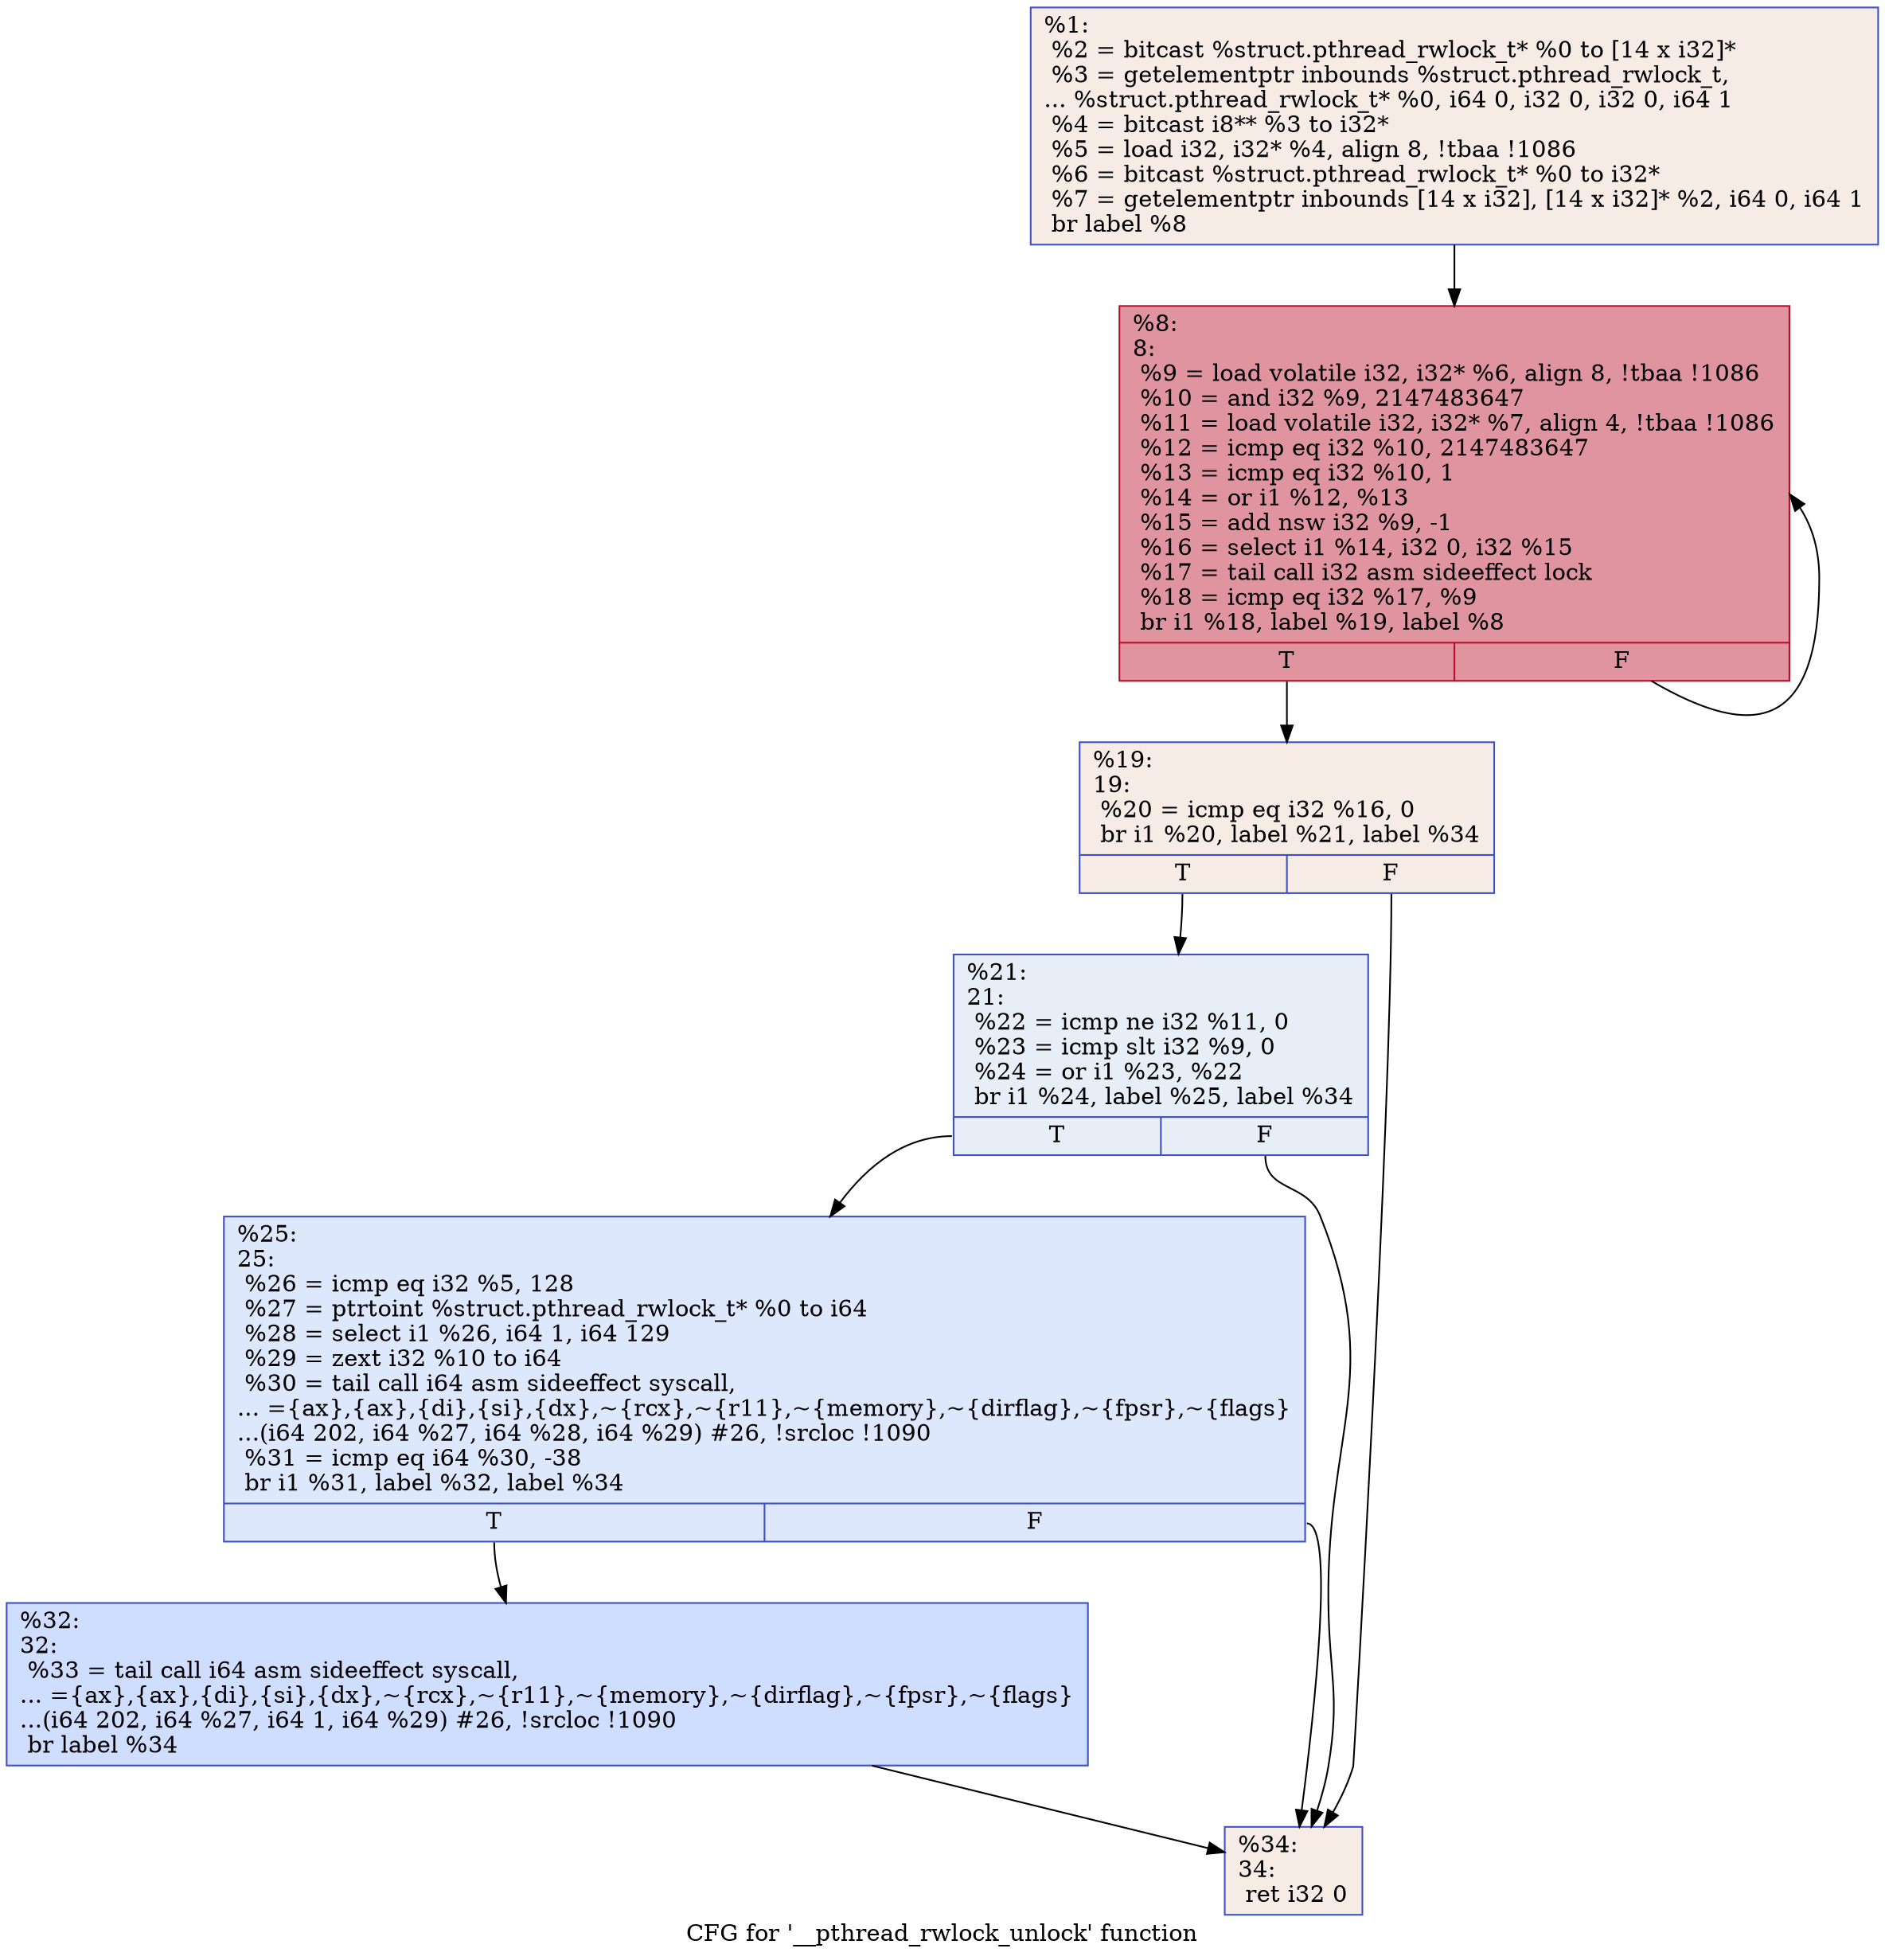 digraph "CFG for '__pthread_rwlock_unlock' function" {
	label="CFG for '__pthread_rwlock_unlock' function";

	Node0x2402280 [shape=record,color="#3d50c3ff", style=filled, fillcolor="#ecd3c570",label="{%1:\l  %2 = bitcast %struct.pthread_rwlock_t* %0 to [14 x i32]*\l  %3 = getelementptr inbounds %struct.pthread_rwlock_t,\l... %struct.pthread_rwlock_t* %0, i64 0, i32 0, i32 0, i64 1\l  %4 = bitcast i8** %3 to i32*\l  %5 = load i32, i32* %4, align 8, !tbaa !1086\l  %6 = bitcast %struct.pthread_rwlock_t* %0 to i32*\l  %7 = getelementptr inbounds [14 x i32], [14 x i32]* %2, i64 0, i64 1\l  br label %8\l}"];
	Node0x2402280 -> Node0x2402430;
	Node0x2402430 [shape=record,color="#b70d28ff", style=filled, fillcolor="#b70d2870",label="{%8:\l8:                                                \l  %9 = load volatile i32, i32* %6, align 8, !tbaa !1086\l  %10 = and i32 %9, 2147483647\l  %11 = load volatile i32, i32* %7, align 4, !tbaa !1086\l  %12 = icmp eq i32 %10, 2147483647\l  %13 = icmp eq i32 %10, 1\l  %14 = or i1 %12, %13\l  %15 = add nsw i32 %9, -1\l  %16 = select i1 %14, i32 0, i32 %15\l  %17 = tail call i32 asm sideeffect lock \l  %18 = icmp eq i32 %17, %9\l  br i1 %18, label %19, label %8\l|{<s0>T|<s1>F}}"];
	Node0x2402430:s0 -> Node0x2402480;
	Node0x2402430:s1 -> Node0x2402430;
	Node0x2402480 [shape=record,color="#3d50c3ff", style=filled, fillcolor="#ecd3c570",label="{%19:\l19:                                               \l  %20 = icmp eq i32 %16, 0\l  br i1 %20, label %21, label %34\l|{<s0>T|<s1>F}}"];
	Node0x2402480:s0 -> Node0x24024d0;
	Node0x2402480:s1 -> Node0x24025c0;
	Node0x24024d0 [shape=record,color="#3d50c3ff", style=filled, fillcolor="#cbd8ee70",label="{%21:\l21:                                               \l  %22 = icmp ne i32 %11, 0\l  %23 = icmp slt i32 %9, 0\l  %24 = or i1 %23, %22\l  br i1 %24, label %25, label %34\l|{<s0>T|<s1>F}}"];
	Node0x24024d0:s0 -> Node0x2402520;
	Node0x24024d0:s1 -> Node0x24025c0;
	Node0x2402520 [shape=record,color="#3d50c3ff", style=filled, fillcolor="#b2ccfb70",label="{%25:\l25:                                               \l  %26 = icmp eq i32 %5, 128\l  %27 = ptrtoint %struct.pthread_rwlock_t* %0 to i64\l  %28 = select i1 %26, i64 1, i64 129\l  %29 = zext i32 %10 to i64\l  %30 = tail call i64 asm sideeffect syscall,\l... =\{ax\},\{ax\},\{di\},\{si\},\{dx\},~\{rcx\},~\{r11\},~\{memory\},~\{dirflag\},~\{fpsr\},~\{flags\}\l...(i64 202, i64 %27, i64 %28, i64 %29) #26, !srcloc !1090\l  %31 = icmp eq i64 %30, -38\l  br i1 %31, label %32, label %34\l|{<s0>T|<s1>F}}"];
	Node0x2402520:s0 -> Node0x2402570;
	Node0x2402520:s1 -> Node0x24025c0;
	Node0x2402570 [shape=record,color="#3d50c3ff", style=filled, fillcolor="#93b5fe70",label="{%32:\l32:                                               \l  %33 = tail call i64 asm sideeffect syscall,\l... =\{ax\},\{ax\},\{di\},\{si\},\{dx\},~\{rcx\},~\{r11\},~\{memory\},~\{dirflag\},~\{fpsr\},~\{flags\}\l...(i64 202, i64 %27, i64 1, i64 %29) #26, !srcloc !1090\l  br label %34\l}"];
	Node0x2402570 -> Node0x24025c0;
	Node0x24025c0 [shape=record,color="#3d50c3ff", style=filled, fillcolor="#ecd3c570",label="{%34:\l34:                                               \l  ret i32 0\l}"];
}
